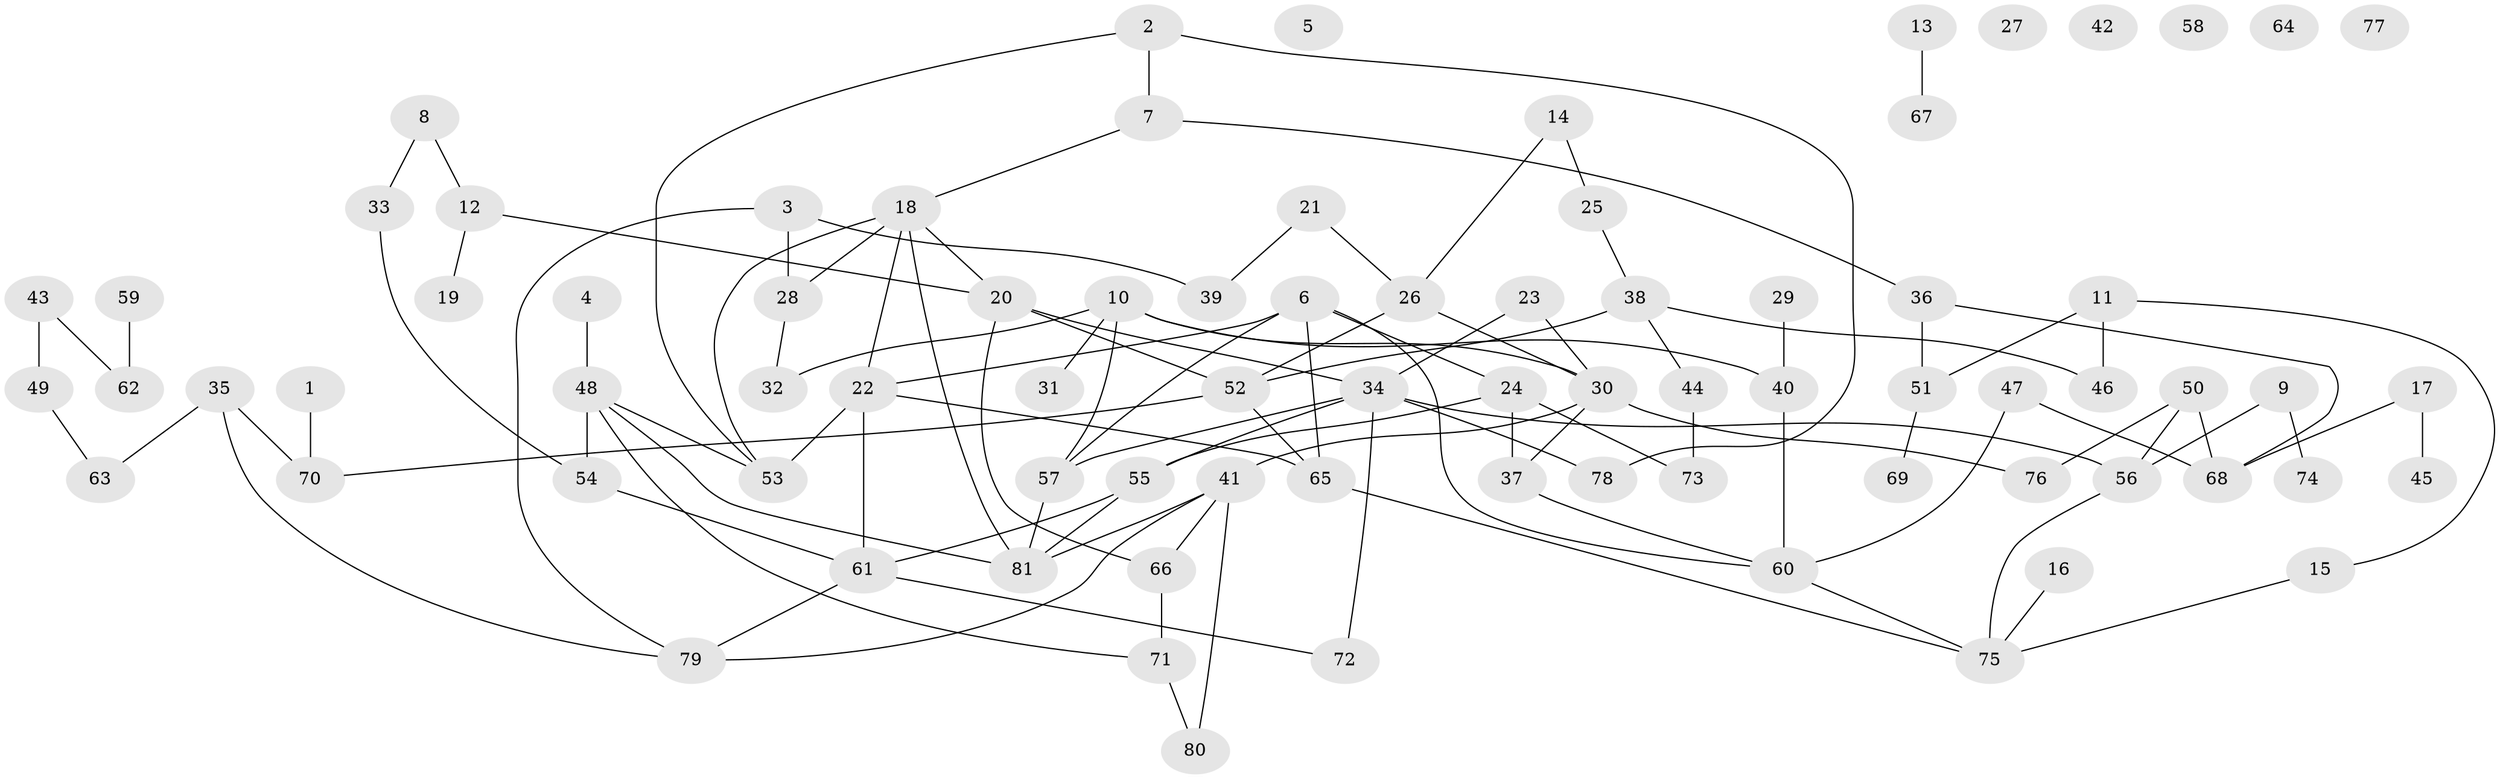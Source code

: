 // coarse degree distribution, {3: 0.24, 1: 0.18, 8: 0.06, 2: 0.18, 4: 0.18, 6: 0.06, 5: 0.08, 7: 0.02}
// Generated by graph-tools (version 1.1) at 2025/35/03/04/25 23:35:53]
// undirected, 81 vertices, 110 edges
graph export_dot {
  node [color=gray90,style=filled];
  1;
  2;
  3;
  4;
  5;
  6;
  7;
  8;
  9;
  10;
  11;
  12;
  13;
  14;
  15;
  16;
  17;
  18;
  19;
  20;
  21;
  22;
  23;
  24;
  25;
  26;
  27;
  28;
  29;
  30;
  31;
  32;
  33;
  34;
  35;
  36;
  37;
  38;
  39;
  40;
  41;
  42;
  43;
  44;
  45;
  46;
  47;
  48;
  49;
  50;
  51;
  52;
  53;
  54;
  55;
  56;
  57;
  58;
  59;
  60;
  61;
  62;
  63;
  64;
  65;
  66;
  67;
  68;
  69;
  70;
  71;
  72;
  73;
  74;
  75;
  76;
  77;
  78;
  79;
  80;
  81;
  1 -- 70;
  2 -- 7;
  2 -- 53;
  2 -- 78;
  3 -- 28;
  3 -- 39;
  3 -- 79;
  4 -- 48;
  6 -- 22;
  6 -- 24;
  6 -- 57;
  6 -- 60;
  6 -- 65;
  7 -- 18;
  7 -- 36;
  8 -- 12;
  8 -- 33;
  9 -- 56;
  9 -- 74;
  10 -- 30;
  10 -- 31;
  10 -- 32;
  10 -- 40;
  10 -- 57;
  11 -- 15;
  11 -- 46;
  11 -- 51;
  12 -- 19;
  12 -- 20;
  13 -- 67;
  14 -- 25;
  14 -- 26;
  15 -- 75;
  16 -- 75;
  17 -- 45;
  17 -- 68;
  18 -- 20;
  18 -- 22;
  18 -- 28;
  18 -- 53;
  18 -- 81;
  20 -- 34;
  20 -- 52;
  20 -- 66;
  21 -- 26;
  21 -- 39;
  22 -- 53;
  22 -- 61;
  22 -- 65;
  23 -- 30;
  23 -- 34;
  24 -- 37;
  24 -- 55;
  24 -- 73;
  25 -- 38;
  26 -- 30;
  26 -- 52;
  28 -- 32;
  29 -- 40;
  30 -- 37;
  30 -- 41;
  30 -- 76;
  33 -- 54;
  34 -- 55;
  34 -- 56;
  34 -- 57;
  34 -- 72;
  34 -- 78;
  35 -- 63;
  35 -- 70;
  35 -- 79;
  36 -- 51;
  36 -- 68;
  37 -- 60;
  38 -- 44;
  38 -- 46;
  38 -- 52;
  40 -- 60;
  41 -- 66;
  41 -- 79;
  41 -- 80;
  41 -- 81;
  43 -- 49;
  43 -- 62;
  44 -- 73;
  47 -- 60;
  47 -- 68;
  48 -- 53;
  48 -- 54;
  48 -- 71;
  48 -- 81;
  49 -- 63;
  50 -- 56;
  50 -- 68;
  50 -- 76;
  51 -- 69;
  52 -- 65;
  52 -- 70;
  54 -- 61;
  55 -- 61;
  55 -- 81;
  56 -- 75;
  57 -- 81;
  59 -- 62;
  60 -- 75;
  61 -- 72;
  61 -- 79;
  65 -- 75;
  66 -- 71;
  71 -- 80;
}
